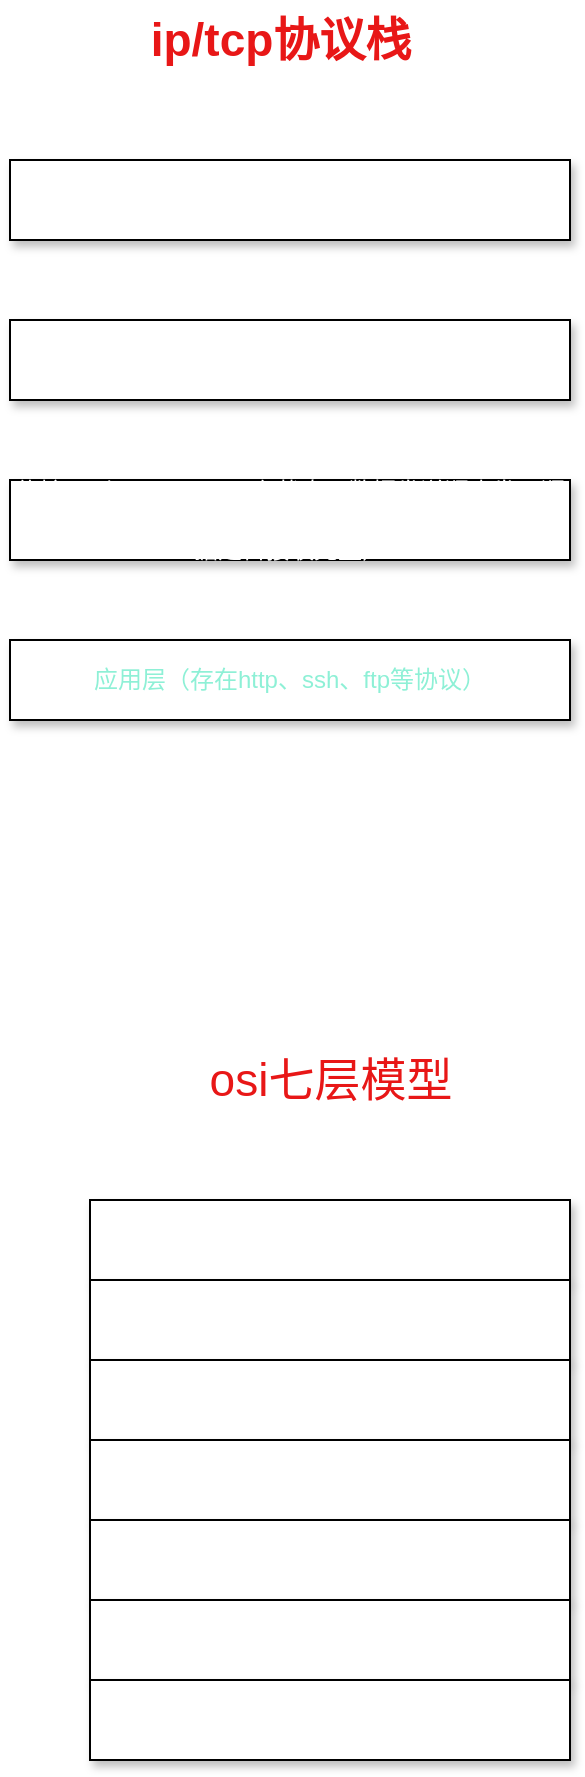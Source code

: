 <mxfile>
    <diagram id="INNGgLS8kiiMdDCmOZAw" name="第 1 页">
        <mxGraphModel dx="399" dy="646" grid="1" gridSize="10" guides="1" tooltips="1" connect="1" arrows="1" fold="1" page="1" pageScale="1" pageWidth="900" pageHeight="1600" math="0" shadow="0">
            <root>
                <mxCell id="0"/>
                <mxCell id="1" parent="0"/>
                <mxCell id="5" value="应用层（存在http、ssh、ftp等协议）" style="rounded=0;whiteSpace=wrap;html=1;shadow=1;fontColor=#8EF0D6;" vertex="1" parent="1">
                    <mxGeometry x="40" y="480" width="280" height="40" as="geometry"/>
                </mxCell>
                <mxCell id="6" value="传输层（TCP/UDP,tcp有状态，数据发送顺序发，顺序收，udp面向无连接，只保证数据发送，不保证数据是否接收完整）" style="rounded=0;whiteSpace=wrap;html=1;shadow=1;fontColor=#FFFFFF;" vertex="1" parent="1">
                    <mxGeometry x="40" y="400" width="280" height="40" as="geometry"/>
                </mxCell>
                <mxCell id="8" value="ip/tcp协议栈" style="text;html=1;align=center;verticalAlign=middle;resizable=0;points=[];autosize=1;strokeColor=none;fillColor=none;fontColor=#e81717;fontStyle=1;fontSize=23;" vertex="1" parent="1">
                    <mxGeometry x="100" y="160" width="150" height="40" as="geometry"/>
                </mxCell>
                <mxCell id="9" value="网际层（将mac地址解析成ip，形成大的局域网，即ip所在层）" style="rounded=0;whiteSpace=wrap;html=1;shadow=1;fontColor=#FFFFFF;" vertex="1" parent="1">
                    <mxGeometry x="40" y="320" width="280" height="40" as="geometry"/>
                </mxCell>
                <mxCell id="10" value="链接层（也叫mac层，数据发包初始地，对应电脑中的mac地址）" style="rounded=0;whiteSpace=wrap;html=1;shadow=1;fontColor=#FFFFFF;" vertex="1" parent="1">
                    <mxGeometry x="40" y="240" width="280" height="40" as="geometry"/>
                </mxCell>
                <mxCell id="12" value="osi七层模型" style="text;html=1;align=center;verticalAlign=middle;resizable=0;points=[];autosize=1;strokeColor=none;fillColor=none;fontSize=23;fontColor=#e81717;" vertex="1" parent="1">
                    <mxGeometry x="130" y="680" width="140" height="40" as="geometry"/>
                </mxCell>
                <mxCell id="13" value="物理层：硬件设备，光纤，电缆等" style="rounded=0;html=1;shadow=1;fontSize=12;fontColor=#FFFFFF;" vertex="1" parent="1">
                    <mxGeometry x="80" y="760" width="240" height="40" as="geometry"/>
                </mxCell>
                <mxCell id="14" value="数据链路层：对应链接层" style="rounded=0;whiteSpace=wrap;html=1;shadow=1;fontSize=12;fontColor=#FFFFFF;" vertex="1" parent="1">
                    <mxGeometry x="80" y="800" width="240" height="40" as="geometry"/>
                </mxCell>
                <mxCell id="15" value="网络层：对应网际层" style="rounded=0;whiteSpace=wrap;html=1;shadow=1;fontSize=12;fontColor=#FFFFFF;" vertex="1" parent="1">
                    <mxGeometry x="80" y="840" width="240" height="40" as="geometry"/>
                </mxCell>
                <mxCell id="16" value="传输层：tcp/udp数据传输" style="rounded=0;whiteSpace=wrap;html=1;shadow=1;fontSize=12;fontColor=#FFFFFF;strokeColor=default;" vertex="1" parent="1">
                    <mxGeometry x="80" y="880" width="240" height="40" as="geometry"/>
                </mxCell>
                <mxCell id="17" value="会话层：保持会话的连接状态" style="rounded=0;whiteSpace=wrap;html=1;shadow=1;fontSize=12;fontColor=#FFFFFF;" vertex="1" parent="1">
                    <mxGeometry x="80" y="920" width="240" height="40" as="geometry"/>
                </mxCell>
                <mxCell id="18" value="表示层：将标签解析成直观可看见的页面" style="rounded=0;whiteSpace=wrap;html=1;shadow=1;fontSize=12;fontColor=#FFFFFF;" vertex="1" parent="1">
                    <mxGeometry x="80" y="960" width="240" height="40" as="geometry"/>
                </mxCell>
                <mxCell id="19" value="应用层：http" style="rounded=0;whiteSpace=wrap;html=1;shadow=1;fontSize=12;fontColor=#FFFFFF;" vertex="1" parent="1">
                    <mxGeometry x="80" y="1000" width="240" height="40" as="geometry"/>
                </mxCell>
            </root>
        </mxGraphModel>
    </diagram>
</mxfile>